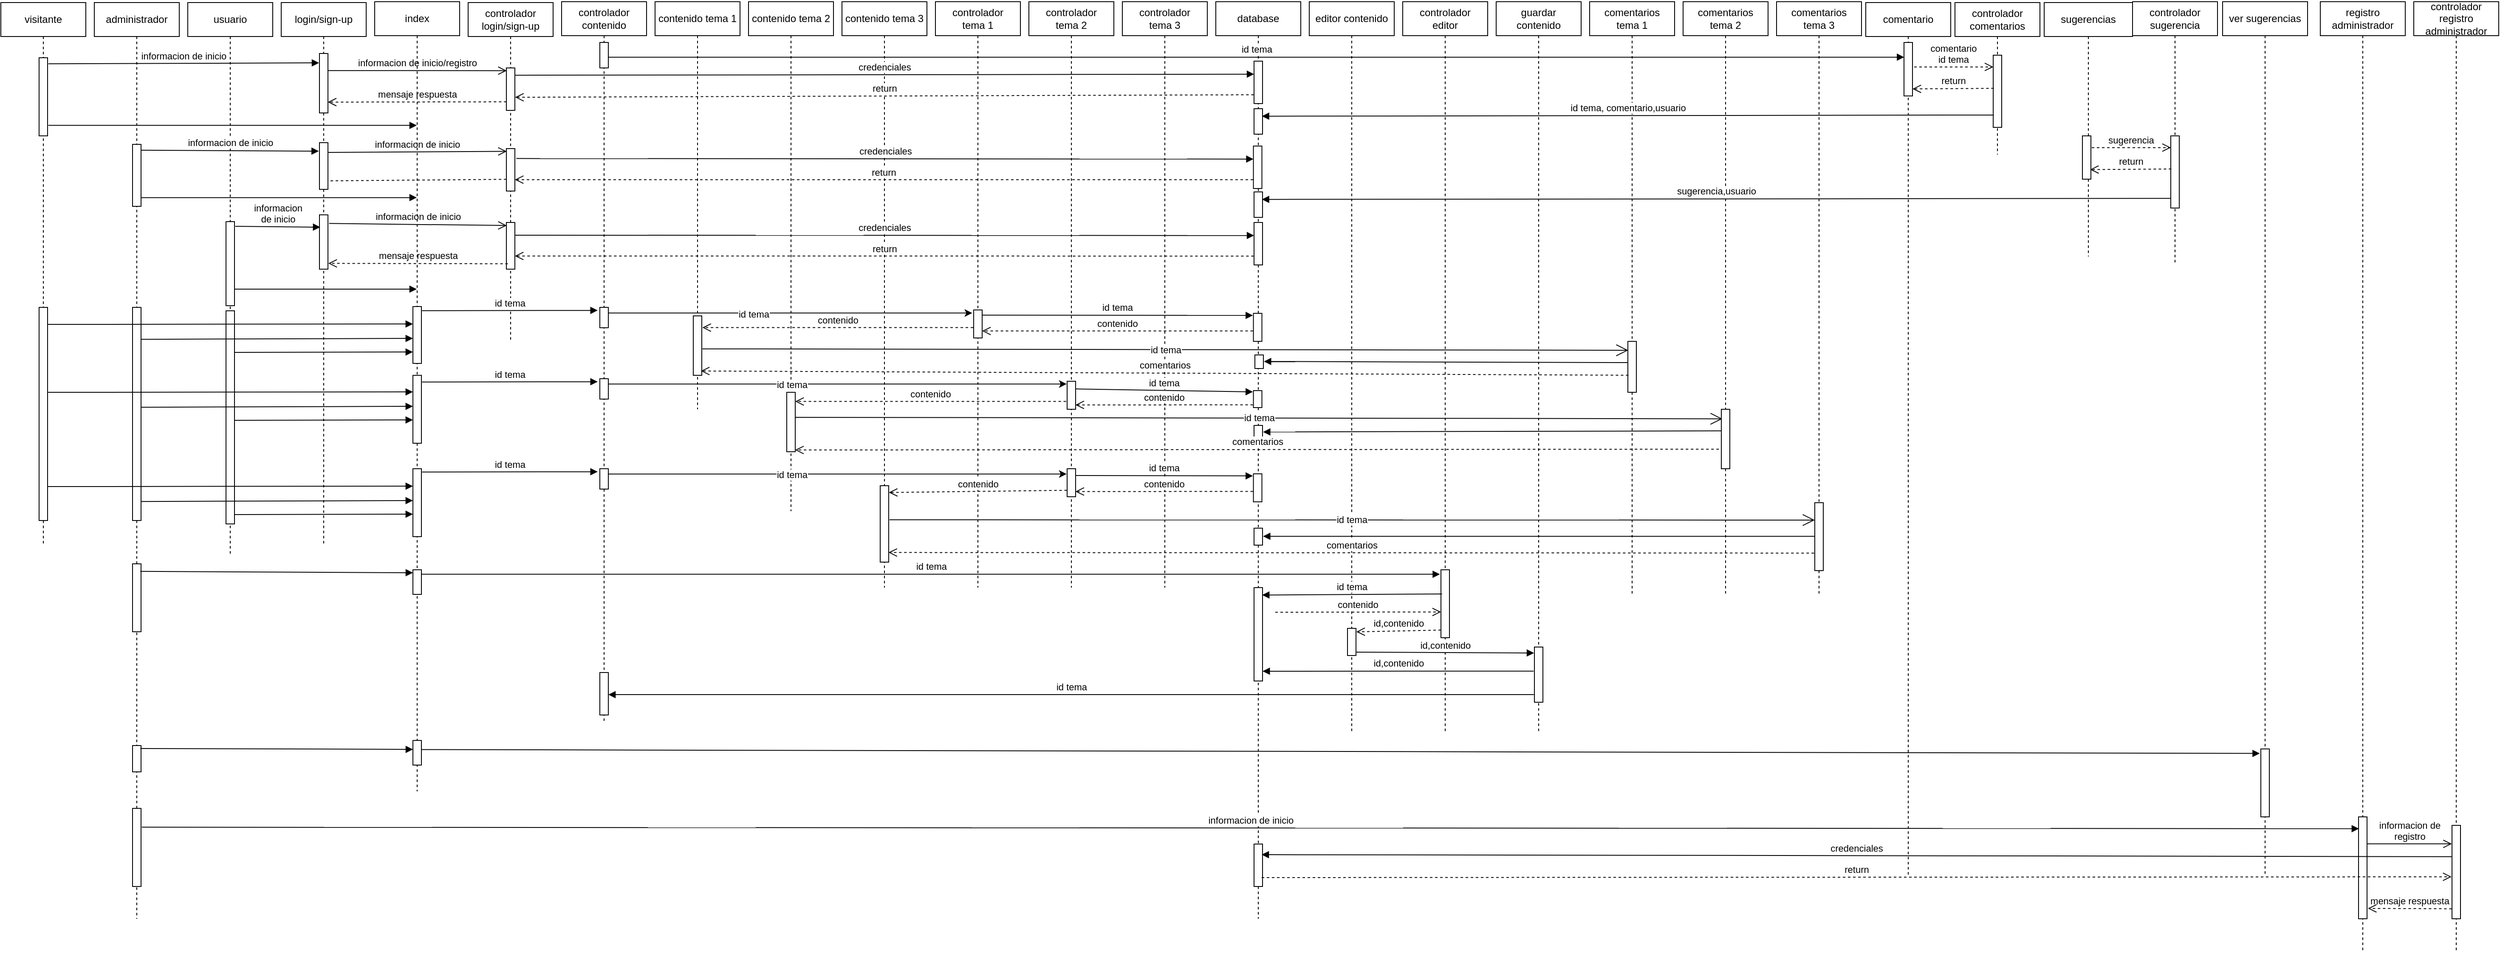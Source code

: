 <mxfile>
    <diagram id="zaxVU3B9ecHdDaQLDhVM" name="Page-1">
        <mxGraphModel dx="1261" dy="483" grid="1" gridSize="10" guides="1" tooltips="1" connect="1" arrows="1" fold="1" page="1" pageScale="1" pageWidth="850" pageHeight="1100" math="0" shadow="0">
            <root>
                <mxCell id="0"/>
                <mxCell id="1" parent="0"/>
                <mxCell id="2" value="visitante" style="shape=umlLifeline;perimeter=lifelinePerimeter;whiteSpace=wrap;html=1;container=1;collapsible=0;recursiveResize=0;outlineConnect=0;" parent="1" vertex="1">
                    <mxGeometry x="-170" y="241" width="100" height="640" as="geometry"/>
                </mxCell>
                <mxCell id="29" value="" style="html=1;points=[];perimeter=orthogonalPerimeter;" parent="2" vertex="1">
                    <mxGeometry x="45" y="65" width="10" height="92" as="geometry"/>
                </mxCell>
                <mxCell id="133" value="" style="html=1;points=[];perimeter=orthogonalPerimeter;" parent="2" vertex="1">
                    <mxGeometry x="45" y="358.98" width="10" height="251.02" as="geometry"/>
                </mxCell>
                <mxCell id="7" value="comentario&lt;br&gt;id tema" style="endArrow=open;startArrow=none;endFill=0;startFill=0;endSize=8;html=1;verticalAlign=bottom;dashed=1;labelBackgroundColor=none;exitX=1.2;exitY=0.458;exitDx=0;exitDy=0;exitPerimeter=0;entryX=0.014;entryY=0.163;entryDx=0;entryDy=0;entryPerimeter=0;" parent="1" source="202" target="206" edge="1">
                    <mxGeometry width="160" relative="1" as="geometry">
                        <mxPoint x="2090" y="120" as="sourcePoint"/>
                        <mxPoint x="2250" y="120" as="targetPoint"/>
                    </mxGeometry>
                </mxCell>
                <mxCell id="8" value="administrador" style="shape=umlLifeline;perimeter=lifelinePerimeter;whiteSpace=wrap;html=1;container=1;collapsible=0;recursiveResize=0;outlineConnect=0;" parent="1" vertex="1">
                    <mxGeometry x="-60" y="241" width="100" height="1079" as="geometry"/>
                </mxCell>
                <mxCell id="45" value="" style="html=1;points=[];perimeter=orthogonalPerimeter;" parent="8" vertex="1">
                    <mxGeometry x="45" y="167" width="10" height="73.02" as="geometry"/>
                </mxCell>
                <mxCell id="134" value="" style="html=1;points=[];perimeter=orthogonalPerimeter;" parent="8" vertex="1">
                    <mxGeometry x="45" y="358.98" width="10" height="251.02" as="geometry"/>
                </mxCell>
                <mxCell id="153" value="" style="html=1;points=[];perimeter=orthogonalPerimeter;" parent="8" vertex="1">
                    <mxGeometry x="45" y="661" width="10" height="80" as="geometry"/>
                </mxCell>
                <mxCell id="219" value="" style="html=1;points=[];perimeter=orthogonalPerimeter;" parent="8" vertex="1">
                    <mxGeometry x="45" y="875" width="10" height="31" as="geometry"/>
                </mxCell>
                <mxCell id="220" value="" style="html=1;verticalAlign=bottom;endArrow=block;exitX=0.916;exitY=0.111;exitDx=0;exitDy=0;exitPerimeter=0;entryX=0;entryY=0.122;entryDx=0;entryDy=0;entryPerimeter=0;" parent="8" source="219" edge="1">
                    <mxGeometry width="80" relative="1" as="geometry">
                        <mxPoint x="120" y="918" as="sourcePoint"/>
                        <mxPoint x="375" y="879.538" as="targetPoint"/>
                    </mxGeometry>
                </mxCell>
                <mxCell id="225" value="" style="html=1;points=[];perimeter=orthogonalPerimeter;" parent="8" vertex="1">
                    <mxGeometry x="45" y="949" width="10" height="92" as="geometry"/>
                </mxCell>
                <mxCell id="9" value="usuario" style="shape=umlLifeline;perimeter=lifelinePerimeter;whiteSpace=wrap;html=1;container=1;collapsible=0;recursiveResize=0;outlineConnect=0;" parent="1" vertex="1">
                    <mxGeometry x="50" y="241" width="100" height="649" as="geometry"/>
                </mxCell>
                <mxCell id="46" value="" style="html=1;points=[];perimeter=orthogonalPerimeter;" parent="9" vertex="1">
                    <mxGeometry x="45" y="258" width="10" height="99" as="geometry"/>
                </mxCell>
                <mxCell id="135" value="" style="html=1;points=[];perimeter=orthogonalPerimeter;" parent="9" vertex="1">
                    <mxGeometry x="45" y="363" width="10" height="251.02" as="geometry"/>
                </mxCell>
                <mxCell id="15" value="login/sign-up" style="shape=umlLifeline;perimeter=lifelinePerimeter;whiteSpace=wrap;html=1;container=1;collapsible=0;recursiveResize=0;outlineConnect=0;" parent="1" vertex="1">
                    <mxGeometry x="160" y="241" width="100" height="640" as="geometry"/>
                </mxCell>
                <mxCell id="31" value="" style="html=1;points=[];perimeter=orthogonalPerimeter;" parent="15" vertex="1">
                    <mxGeometry x="45" y="60" width="10" height="70" as="geometry"/>
                </mxCell>
                <mxCell id="55" value="" style="html=1;points=[];perimeter=orthogonalPerimeter;" parent="15" vertex="1">
                    <mxGeometry x="45" y="250" width="10" height="63.99" as="geometry"/>
                </mxCell>
                <mxCell id="44" value="" style="html=1;points=[];perimeter=orthogonalPerimeter;" parent="15" vertex="1">
                    <mxGeometry x="45" y="164.99" width="10" height="55.01" as="geometry"/>
                </mxCell>
                <mxCell id="137" value="" style="html=1;verticalAlign=bottom;endArrow=block;entryX=-0.008;entryY=0.306;entryDx=0;entryDy=0;entryPerimeter=0;exitX=1.021;exitY=0.122;exitDx=0;exitDy=0;exitPerimeter=0;" parent="15" edge="1">
                    <mxGeometry width="80" relative="1" as="geometry">
                        <mxPoint x="-164.79" y="396.604" as="sourcePoint"/>
                        <mxPoint x="154.92" y="395.502" as="targetPoint"/>
                    </mxGeometry>
                </mxCell>
                <mxCell id="16" value="controlador login/sign-up" style="shape=umlLifeline;perimeter=lifelinePerimeter;whiteSpace=wrap;html=1;container=1;collapsible=0;recursiveResize=0;outlineConnect=0;" parent="1" vertex="1">
                    <mxGeometry x="380" y="241" width="100" height="399" as="geometry"/>
                </mxCell>
                <mxCell id="35" value="" style="html=1;points=[];perimeter=orthogonalPerimeter;" parent="16" vertex="1">
                    <mxGeometry x="45" y="77" width="10" height="50" as="geometry"/>
                </mxCell>
                <mxCell id="40" value="" style="html=1;points=[];perimeter=orthogonalPerimeter;" parent="16" vertex="1">
                    <mxGeometry x="45" y="171.98" width="10" height="50" as="geometry"/>
                </mxCell>
                <mxCell id="51" value="" style="html=1;points=[];perimeter=orthogonalPerimeter;" parent="16" vertex="1">
                    <mxGeometry x="45" y="258.99" width="10" height="55" as="geometry"/>
                </mxCell>
                <mxCell id="17" value="contenido tema 1" style="shape=umlLifeline;perimeter=lifelinePerimeter;whiteSpace=wrap;html=1;container=1;collapsible=0;recursiveResize=0;outlineConnect=0;" parent="1" vertex="1">
                    <mxGeometry x="600" y="240" width="100" height="480" as="geometry"/>
                </mxCell>
                <mxCell id="62" value="" style="html=1;points=[];perimeter=orthogonalPerimeter;" parent="17" vertex="1">
                    <mxGeometry x="45" y="370" width="10" height="70" as="geometry"/>
                </mxCell>
                <mxCell id="18" value="contenido tema 2" style="shape=umlLifeline;perimeter=lifelinePerimeter;whiteSpace=wrap;html=1;container=1;collapsible=0;recursiveResize=0;outlineConnect=0;" parent="1" vertex="1">
                    <mxGeometry x="710" y="240" width="100" height="600" as="geometry"/>
                </mxCell>
                <mxCell id="75" value="" style="html=1;points=[];perimeter=orthogonalPerimeter;" parent="18" vertex="1">
                    <mxGeometry x="45" y="460" width="10" height="70" as="geometry"/>
                </mxCell>
                <mxCell id="19" value="contenido tema 3" style="shape=umlLifeline;perimeter=lifelinePerimeter;whiteSpace=wrap;html=1;container=1;collapsible=0;recursiveResize=0;outlineConnect=0;" parent="1" vertex="1">
                    <mxGeometry x="820" y="240" width="100" height="690" as="geometry"/>
                </mxCell>
                <mxCell id="108" value="" style="html=1;points=[];perimeter=orthogonalPerimeter;" parent="19" vertex="1">
                    <mxGeometry x="45" y="570" width="10" height="90" as="geometry"/>
                </mxCell>
                <mxCell id="20" value="controlador&lt;br&gt;tema 1" style="shape=umlLifeline;perimeter=lifelinePerimeter;whiteSpace=wrap;html=1;container=1;collapsible=0;recursiveResize=0;outlineConnect=0;" parent="1" vertex="1">
                    <mxGeometry x="930" y="240" width="100" height="690" as="geometry"/>
                </mxCell>
                <mxCell id="63" value="" style="html=1;points=[];perimeter=orthogonalPerimeter;" parent="20" vertex="1">
                    <mxGeometry x="45" y="363" width="10" height="33" as="geometry"/>
                </mxCell>
                <mxCell id="74" value="contenido" style="html=1;verticalAlign=bottom;endArrow=open;dashed=1;endSize=8;exitX=-0.048;exitY=0.22;exitDx=0;exitDy=0;exitPerimeter=0;entryX=1.073;entryY=0.204;entryDx=0;entryDy=0;entryPerimeter=0;" parent="20" edge="1">
                    <mxGeometry relative="1" as="geometry">
                        <mxPoint x="153.79" y="470.78" as="sourcePoint"/>
                        <mxPoint x="-165" y="470.772" as="targetPoint"/>
                    </mxGeometry>
                </mxCell>
                <mxCell id="21" value="controlador&lt;br style=&quot;border-color: var(--border-color);&quot;&gt;tema 2" style="shape=umlLifeline;perimeter=lifelinePerimeter;whiteSpace=wrap;html=1;container=1;collapsible=0;recursiveResize=0;outlineConnect=0;" parent="1" vertex="1">
                    <mxGeometry x="1040" y="240" width="100" height="690" as="geometry"/>
                </mxCell>
                <mxCell id="72" value="" style="html=1;points=[];perimeter=orthogonalPerimeter;" parent="21" vertex="1">
                    <mxGeometry x="45.0" y="447" width="10" height="33" as="geometry"/>
                </mxCell>
                <mxCell id="107" value="" style="html=1;points=[];perimeter=orthogonalPerimeter;" parent="21" vertex="1">
                    <mxGeometry x="45" y="550" width="10" height="33" as="geometry"/>
                </mxCell>
                <mxCell id="22" value="controlador&lt;br style=&quot;border-color: var(--border-color);&quot;&gt;tema 3" style="shape=umlLifeline;perimeter=lifelinePerimeter;whiteSpace=wrap;html=1;container=1;collapsible=0;recursiveResize=0;outlineConnect=0;" parent="1" vertex="1">
                    <mxGeometry x="1150" y="240" width="100" height="690" as="geometry"/>
                </mxCell>
                <mxCell id="23" value="database" style="shape=umlLifeline;perimeter=lifelinePerimeter;whiteSpace=wrap;html=1;container=1;collapsible=0;recursiveResize=0;outlineConnect=0;" parent="1" vertex="1">
                    <mxGeometry x="1260" y="240" width="100" height="1080" as="geometry"/>
                </mxCell>
                <mxCell id="84" value="" style="html=1;points=[];perimeter=orthogonalPerimeter;" parent="23" vertex="1">
                    <mxGeometry x="44.27" y="367" width="10" height="33" as="geometry"/>
                </mxCell>
                <mxCell id="86" value="contenido" style="html=1;verticalAlign=bottom;endArrow=open;dashed=1;endSize=8;exitX=-0.048;exitY=0.22;exitDx=0;exitDy=0;exitPerimeter=0;entryX=1.073;entryY=0.204;entryDx=0;entryDy=0;entryPerimeter=0;" parent="23" edge="1">
                    <mxGeometry relative="1" as="geometry">
                        <mxPoint x="43.79" y="387.78" as="sourcePoint"/>
                        <mxPoint x="-275" y="387.772" as="targetPoint"/>
                    </mxGeometry>
                </mxCell>
                <mxCell id="87" value="" style="html=1;points=[];perimeter=orthogonalPerimeter;" parent="23" vertex="1">
                    <mxGeometry x="44.27" y="458" width="10" height="20" as="geometry"/>
                </mxCell>
                <mxCell id="89" value="contenido" style="html=1;verticalAlign=bottom;endArrow=open;dashed=1;endSize=8;exitX=-0.048;exitY=0.22;exitDx=0;exitDy=0;exitPerimeter=0;entryX=0.98;entryY=0.844;entryDx=0;entryDy=0;entryPerimeter=0;" parent="23" target="72" edge="1">
                    <mxGeometry relative="1" as="geometry">
                        <mxPoint x="43.79" y="474.78" as="sourcePoint"/>
                        <mxPoint x="-160" y="475" as="targetPoint"/>
                    </mxGeometry>
                </mxCell>
                <mxCell id="93" value="" style="html=1;points=[];perimeter=orthogonalPerimeter;" parent="23" vertex="1">
                    <mxGeometry x="45" y="70" width="10" height="50" as="geometry"/>
                </mxCell>
                <mxCell id="97" value="" style="html=1;points=[];perimeter=orthogonalPerimeter;" parent="23" vertex="1">
                    <mxGeometry x="44.27" y="170" width="10" height="50" as="geometry"/>
                </mxCell>
                <mxCell id="100" value="" style="html=1;points=[];perimeter=orthogonalPerimeter;" parent="23" vertex="1">
                    <mxGeometry x="45" y="260" width="10" height="50" as="geometry"/>
                </mxCell>
                <mxCell id="113" value="" style="html=1;points=[];perimeter=orthogonalPerimeter;" parent="23" vertex="1">
                    <mxGeometry x="44.27" y="556" width="10" height="33" as="geometry"/>
                </mxCell>
                <mxCell id="114" value="contenido" style="html=1;verticalAlign=bottom;endArrow=open;dashed=1;endSize=8;exitX=-0.048;exitY=0.22;exitDx=0;exitDy=0;exitPerimeter=0;entryX=0.98;entryY=0.844;entryDx=0;entryDy=0;entryPerimeter=0;" parent="23" edge="1">
                    <mxGeometry relative="1" as="geometry">
                        <mxPoint x="43.79" y="576.78" as="sourcePoint"/>
                        <mxPoint x="-165.2" y="576.852" as="targetPoint"/>
                    </mxGeometry>
                </mxCell>
                <mxCell id="115" value="id tema" style="html=1;verticalAlign=bottom;endArrow=block;entryX=-0.061;entryY=0.074;entryDx=0;entryDy=0;entryPerimeter=0;exitX=1;exitY=0.274;exitDx=0;exitDy=0;exitPerimeter=0;" parent="23" target="113" edge="1">
                    <mxGeometry width="80" relative="1" as="geometry">
                        <mxPoint x="-165" y="558.042" as="sourcePoint"/>
                        <mxPoint x="-190.73" y="513" as="targetPoint"/>
                    </mxGeometry>
                </mxCell>
                <mxCell id="116" value="" style="html=1;points=[];perimeter=orthogonalPerimeter;" parent="23" vertex="1">
                    <mxGeometry x="45" y="620" width="10" height="20" as="geometry"/>
                </mxCell>
                <mxCell id="128" value="" style="html=1;points=[];perimeter=orthogonalPerimeter;" parent="23" vertex="1">
                    <mxGeometry x="45" y="499" width="10" height="16" as="geometry"/>
                </mxCell>
                <mxCell id="158" value="" style="html=1;points=[];perimeter=orthogonalPerimeter;" parent="23" vertex="1">
                    <mxGeometry x="45" y="690" width="10" height="110" as="geometry"/>
                </mxCell>
                <mxCell id="203" value="" style="html=1;points=[];perimeter=orthogonalPerimeter;" parent="23" vertex="1">
                    <mxGeometry x="45" y="126" width="10" height="30" as="geometry"/>
                </mxCell>
                <mxCell id="217" value="" style="html=1;points=[];perimeter=orthogonalPerimeter;" parent="23" vertex="1">
                    <mxGeometry x="45" y="224" width="10" height="30" as="geometry"/>
                </mxCell>
                <mxCell id="232" value="" style="html=1;points=[];perimeter=orthogonalPerimeter;" parent="23" vertex="1">
                    <mxGeometry x="45" y="992" width="10" height="50" as="geometry"/>
                </mxCell>
                <mxCell id="24" value="editor contenido" style="shape=umlLifeline;perimeter=lifelinePerimeter;whiteSpace=wrap;html=1;container=1;collapsible=0;recursiveResize=0;outlineConnect=0;" parent="1" vertex="1">
                    <mxGeometry x="1370" y="240" width="100" height="860" as="geometry"/>
                </mxCell>
                <mxCell id="151" value="" style="html=1;points=[];perimeter=orthogonalPerimeter;" parent="24" vertex="1">
                    <mxGeometry x="45" y="738" width="10" height="32" as="geometry"/>
                </mxCell>
                <mxCell id="25" value="controlador&lt;br&gt;editor" style="shape=umlLifeline;perimeter=lifelinePerimeter;whiteSpace=wrap;html=1;container=1;collapsible=0;recursiveResize=0;outlineConnect=0;" parent="1" vertex="1">
                    <mxGeometry x="1480" y="240" width="100" height="860" as="geometry"/>
                </mxCell>
                <mxCell id="152" value="" style="html=1;points=[];perimeter=orthogonalPerimeter;" parent="25" vertex="1">
                    <mxGeometry x="45" y="669" width="10" height="80" as="geometry"/>
                </mxCell>
                <mxCell id="161" value="id,contenido" style="html=1;verticalAlign=bottom;endArrow=open;dashed=1;endSize=8;entryX=1.042;entryY=0.129;entryDx=0;entryDy=0;entryPerimeter=0;" parent="25" target="151" edge="1">
                    <mxGeometry relative="1" as="geometry">
                        <mxPoint x="45" y="740" as="sourcePoint"/>
                        <mxPoint x="-35" y="740" as="targetPoint"/>
                    </mxGeometry>
                </mxCell>
                <mxCell id="163" value="id,contenido" style="html=1;verticalAlign=bottom;endArrow=block;entryX=-0.048;entryY=0.701;entryDx=0;entryDy=0;entryPerimeter=0;" parent="25" edge="1">
                    <mxGeometry width="80" relative="1" as="geometry">
                        <mxPoint x="-55" y="766" as="sourcePoint"/>
                        <mxPoint x="154.52" y="767.03" as="targetPoint"/>
                    </mxGeometry>
                </mxCell>
                <mxCell id="26" value="comentarios&lt;br&gt;tema 1" style="shape=umlLifeline;perimeter=lifelinePerimeter;whiteSpace=wrap;html=1;container=1;collapsible=0;recursiveResize=0;outlineConnect=0;" parent="1" vertex="1">
                    <mxGeometry x="1700" y="240" width="100" height="700" as="geometry"/>
                </mxCell>
                <mxCell id="67" value="" style="html=1;points=[];perimeter=orthogonalPerimeter;" parent="26" vertex="1">
                    <mxGeometry x="45" y="400" width="10" height="60" as="geometry"/>
                </mxCell>
                <mxCell id="81" value="id tema" style="endArrow=open;endFill=1;endSize=12;html=1;entryX=0.133;entryY=0.16;entryDx=0;entryDy=0;entryPerimeter=0;exitX=1.006;exitY=0.435;exitDx=0;exitDy=0;exitPerimeter=0;" parent="26" target="80" edge="1">
                    <mxGeometry width="160" relative="1" as="geometry">
                        <mxPoint x="-934.94" y="489.45" as="sourcePoint"/>
                        <mxPoint x="45.42" y="489.52" as="targetPoint"/>
                    </mxGeometry>
                </mxCell>
                <mxCell id="28" value="guardar&lt;br&gt;contenido" style="shape=umlLifeline;perimeter=lifelinePerimeter;whiteSpace=wrap;html=1;container=1;collapsible=0;recursiveResize=0;outlineConnect=0;" parent="1" vertex="1">
                    <mxGeometry x="1590" y="240" width="100" height="860" as="geometry"/>
                </mxCell>
                <mxCell id="162" value="" style="html=1;points=[];perimeter=orthogonalPerimeter;" parent="28" vertex="1">
                    <mxGeometry x="45" y="760" width="10" height="65" as="geometry"/>
                </mxCell>
                <mxCell id="30" value="index" style="shape=umlLifeline;perimeter=lifelinePerimeter;whiteSpace=wrap;html=1;container=1;collapsible=0;recursiveResize=0;outlineConnect=0;" parent="1" vertex="1">
                    <mxGeometry x="270" y="240" width="100" height="930" as="geometry"/>
                </mxCell>
                <mxCell id="61" value="" style="html=1;points=[];perimeter=orthogonalPerimeter;" parent="30" vertex="1">
                    <mxGeometry x="45" y="359" width="10" height="67" as="geometry"/>
                </mxCell>
                <mxCell id="76" value="" style="html=1;points=[];perimeter=orthogonalPerimeter;" parent="30" vertex="1">
                    <mxGeometry x="45" y="440" width="10" height="80" as="geometry"/>
                </mxCell>
                <mxCell id="105" value="" style="html=1;points=[];perimeter=orthogonalPerimeter;" parent="30" vertex="1">
                    <mxGeometry x="45" y="550" width="10" height="80" as="geometry"/>
                </mxCell>
                <mxCell id="155" value="" style="html=1;points=[];perimeter=orthogonalPerimeter;" parent="30" vertex="1">
                    <mxGeometry x="45" y="669" width="10" height="29" as="geometry"/>
                </mxCell>
                <mxCell id="221" value="" style="html=1;points=[];perimeter=orthogonalPerimeter;" parent="30" vertex="1">
                    <mxGeometry x="45" y="870" width="10" height="29" as="geometry"/>
                </mxCell>
                <mxCell id="227" value="informacion de inicio" style="html=1;verticalAlign=bottom;endArrow=block;exitX=1.091;exitY=0.078;exitDx=0;exitDy=0;exitPerimeter=0;entryX=0.043;entryY=0.116;entryDx=0;entryDy=0;entryPerimeter=0;" parent="30" target="226" edge="1">
                    <mxGeometry width="80" relative="1" as="geometry">
                        <mxPoint x="-274.09" y="972.176" as="sourcePoint"/>
                        <mxPoint x="-10" y="1027" as="targetPoint"/>
                    </mxGeometry>
                </mxCell>
                <mxCell id="34" value="informacion de inicio/registro" style="endArrow=open;startArrow=none;endFill=0;startFill=0;endSize=8;html=1;verticalAlign=bottom;labelBackgroundColor=none;strokeWidth=1;exitX=1.005;exitY=0.287;exitDx=0;exitDy=0;exitPerimeter=0;entryX=0.041;entryY=0.065;entryDx=0;entryDy=0;entryPerimeter=0;" parent="1" source="31" target="35" edge="1">
                    <mxGeometry width="160" relative="1" as="geometry">
                        <mxPoint x="490" y="191" as="sourcePoint"/>
                        <mxPoint x="420" y="325" as="targetPoint"/>
                    </mxGeometry>
                </mxCell>
                <mxCell id="36" value="mensaje respuesta" style="endArrow=open;startArrow=none;endFill=0;startFill=0;endSize=8;html=1;verticalAlign=bottom;dashed=1;labelBackgroundColor=none;entryX=0.981;entryY=0.818;entryDx=0;entryDy=0;entryPerimeter=0;exitX=0.017;exitY=0.798;exitDx=0;exitDy=0;exitPerimeter=0;" parent="1" source="35" target="31" edge="1">
                    <mxGeometry width="160" relative="1" as="geometry">
                        <mxPoint x="420" y="341" as="sourcePoint"/>
                        <mxPoint x="340" y="211" as="targetPoint"/>
                    </mxGeometry>
                </mxCell>
                <mxCell id="38" value="informacion de inicio" style="html=1;verticalAlign=bottom;endArrow=block;exitX=1.091;exitY=0.078;exitDx=0;exitDy=0;exitPerimeter=0;entryX=-0.05;entryY=0.157;entryDx=0;entryDy=0;entryPerimeter=0;" parent="1" source="29" target="31" edge="1">
                    <mxGeometry width="80" relative="1" as="geometry">
                        <mxPoint x="70" y="368" as="sourcePoint"/>
                        <mxPoint x="150" y="368" as="targetPoint"/>
                    </mxGeometry>
                </mxCell>
                <mxCell id="54" value="informacion &lt;br&gt;de inicio" style="html=1;verticalAlign=bottom;endArrow=block;entryX=0.091;entryY=0.227;entryDx=0;entryDy=0;entryPerimeter=0;exitX=1.091;exitY=0.055;exitDx=0;exitDy=0;exitPerimeter=0;" parent="1" source="46" target="55" edge="1">
                    <mxGeometry width="80" relative="1" as="geometry">
                        <mxPoint x="110" y="471" as="sourcePoint"/>
                        <mxPoint x="204.5" y="471" as="targetPoint"/>
                    </mxGeometry>
                </mxCell>
                <mxCell id="53" value="mensaje respuesta" style="endArrow=open;startArrow=none;endFill=0;startFill=0;endSize=8;html=1;verticalAlign=bottom;dashed=1;labelBackgroundColor=none;entryX=1.048;entryY=0.893;entryDx=0;entryDy=0;entryPerimeter=0;exitX=0.178;exitY=0.885;exitDx=0;exitDy=0;exitPerimeter=0;" parent="1" source="51" target="55" edge="1">
                    <mxGeometry width="160" relative="1" as="geometry">
                        <mxPoint x="-70" y="250.01" as="sourcePoint"/>
                        <mxPoint x="214.81" y="507.27" as="targetPoint"/>
                    </mxGeometry>
                </mxCell>
                <mxCell id="52" value="informacion de inicio" style="endArrow=open;startArrow=none;endFill=0;startFill=0;endSize=8;html=1;verticalAlign=bottom;labelBackgroundColor=none;strokeWidth=1;exitX=1.135;exitY=0.159;exitDx=0;exitDy=0;exitPerimeter=0;entryX=0.041;entryY=0.065;entryDx=0;entryDy=0;entryPerimeter=0;" parent="1" source="55" target="51" edge="1">
                    <mxGeometry width="160" relative="1" as="geometry">
                        <mxPoint x="215.05" y="470.1" as="sourcePoint"/>
                        <mxPoint x="-70" y="234.01" as="targetPoint"/>
                    </mxGeometry>
                </mxCell>
                <mxCell id="43" value="informacion de inicio" style="html=1;verticalAlign=bottom;endArrow=block;entryX=-0.083;entryY=0.182;entryDx=0;entryDy=0;entryPerimeter=0;exitX=0.961;exitY=0.095;exitDx=0;exitDy=0;exitPerimeter=0;" parent="1" source="45" target="44" edge="1">
                    <mxGeometry width="80" relative="1" as="geometry">
                        <mxPoint x="40" y="391" as="sourcePoint"/>
                        <mxPoint x="204.5" y="391" as="targetPoint"/>
                    </mxGeometry>
                </mxCell>
                <mxCell id="57" value="" style="html=1;verticalAlign=bottom;endArrow=block;exitX=1.091;exitY=0.866;exitDx=0;exitDy=0;exitPerimeter=0;" parent="1" source="29" target="30" edge="1">
                    <mxGeometry width="80" relative="1" as="geometry">
                        <mxPoint x="180" y="341" as="sourcePoint"/>
                        <mxPoint x="260" y="341" as="targetPoint"/>
                    </mxGeometry>
                </mxCell>
                <mxCell id="56" value="" style="endArrow=none;startArrow=none;endFill=0;startFill=0;endSize=8;html=1;verticalAlign=bottom;dashed=1;labelBackgroundColor=none;entryX=0.981;entryY=0.818;entryDx=0;entryDy=0;entryPerimeter=0;exitX=0.004;exitY=0.724;exitDx=0;exitDy=0;exitPerimeter=0;" parent="1" source="40" target="44" edge="1">
                    <mxGeometry width="160" relative="1" as="geometry">
                        <mxPoint x="915.17" y="676.91" as="sourcePoint"/>
                        <mxPoint x="704.81" y="677.27" as="targetPoint"/>
                    </mxGeometry>
                </mxCell>
                <mxCell id="41" value="informacion de inicio" style="endArrow=open;startArrow=none;endFill=0;startFill=0;endSize=8;html=1;verticalAlign=bottom;labelBackgroundColor=none;strokeWidth=1;exitX=1.048;exitY=0.209;exitDx=0;exitDy=0;exitPerimeter=0;entryX=0.041;entryY=0.065;entryDx=0;entryDy=0;entryPerimeter=0;" parent="1" source="44" target="40" edge="1">
                    <mxGeometry width="160" relative="1" as="geometry">
                        <mxPoint x="215.05" y="400.1" as="sourcePoint"/>
                        <mxPoint x="420" y="404.01" as="targetPoint"/>
                    </mxGeometry>
                </mxCell>
                <mxCell id="59" value="" style="html=1;verticalAlign=bottom;endArrow=block;exitX=1.048;exitY=0.883;exitDx=0;exitDy=0;exitPerimeter=0;" parent="1" edge="1">
                    <mxGeometry width="80" relative="1" as="geometry">
                        <mxPoint x="-4.52" y="470.702" as="sourcePoint"/>
                        <mxPoint x="319.5" y="470.702" as="targetPoint"/>
                    </mxGeometry>
                </mxCell>
                <mxCell id="60" value="" style="html=1;verticalAlign=bottom;endArrow=block;" parent="1" edge="1">
                    <mxGeometry width="80" relative="1" as="geometry">
                        <mxPoint x="105" y="578.5" as="sourcePoint"/>
                        <mxPoint x="319.5" y="578.5" as="targetPoint"/>
                    </mxGeometry>
                </mxCell>
                <mxCell id="64" value="id tema" style="html=1;verticalAlign=bottom;endArrow=block;exitX=1.073;exitY=0.073;exitDx=0;exitDy=0;exitPerimeter=0;entryX=-0.259;entryY=0.149;entryDx=0;entryDy=0;entryPerimeter=0;" parent="1" source="61" target="167" edge="1">
                    <mxGeometry width="80" relative="1" as="geometry">
                        <mxPoint x="660" y="560" as="sourcePoint"/>
                        <mxPoint x="740" y="560" as="targetPoint"/>
                    </mxGeometry>
                </mxCell>
                <mxCell id="66" value="contenido" style="html=1;verticalAlign=bottom;endArrow=open;dashed=1;endSize=8;exitX=-0.048;exitY=0.22;exitDx=0;exitDy=0;exitPerimeter=0;entryX=1.073;entryY=0.204;entryDx=0;entryDy=0;entryPerimeter=0;" parent="1" edge="1">
                    <mxGeometry relative="1" as="geometry">
                        <mxPoint x="974.52" y="623.78" as="sourcePoint"/>
                        <mxPoint x="655.73" y="623.772" as="targetPoint"/>
                    </mxGeometry>
                </mxCell>
                <mxCell id="68" value="id tema" style="endArrow=open;endFill=1;endSize=12;html=1;exitX=1.071;exitY=0.612;exitDx=0;exitDy=0;exitPerimeter=0;entryX=0.042;entryY=0.242;entryDx=0;entryDy=0;entryPerimeter=0;" parent="1" edge="1">
                    <mxGeometry width="160" relative="1" as="geometry">
                        <mxPoint x="655.71" y="648.84" as="sourcePoint"/>
                        <mxPoint x="1745.42" y="650.52" as="targetPoint"/>
                    </mxGeometry>
                </mxCell>
                <mxCell id="69" value="comentarios" style="html=1;verticalAlign=bottom;endArrow=open;dashed=1;endSize=8;entryX=0.894;entryY=0.927;entryDx=0;entryDy=0;entryPerimeter=0;exitX=0.072;exitY=0.665;exitDx=0;exitDy=0;exitPerimeter=0;" parent="1" source="67" target="62" edge="1">
                    <mxGeometry relative="1" as="geometry">
                        <mxPoint x="1740" y="680" as="sourcePoint"/>
                        <mxPoint x="710" y="940" as="targetPoint"/>
                    </mxGeometry>
                </mxCell>
                <mxCell id="70" value="sugerencias" style="shape=umlLifeline;perimeter=lifelinePerimeter;whiteSpace=wrap;html=1;container=1;collapsible=0;recursiveResize=0;outlineConnect=0;" parent="1" vertex="1">
                    <mxGeometry x="2235" y="241" width="104" height="299" as="geometry"/>
                </mxCell>
                <mxCell id="216" value="" style="html=1;points=[];perimeter=orthogonalPerimeter;" parent="70" vertex="1">
                    <mxGeometry x="45" y="157" width="10" height="51" as="geometry"/>
                </mxCell>
                <mxCell id="82" value="comentarios" style="html=1;verticalAlign=bottom;endArrow=open;dashed=1;endSize=8;entryX=0.989;entryY=0.756;entryDx=0;entryDy=0;entryPerimeter=0;exitX=-0.288;exitY=0.671;exitDx=0;exitDy=0;exitPerimeter=0;" parent="1" source="80" edge="1">
                    <mxGeometry relative="1" as="geometry">
                        <mxPoint x="1745" y="768.56" as="sourcePoint"/>
                        <mxPoint x="764.89" y="767.92" as="targetPoint"/>
                    </mxGeometry>
                </mxCell>
                <mxCell id="85" value="id tema" style="html=1;verticalAlign=bottom;endArrow=block;entryX=-0.061;entryY=0.074;entryDx=0;entryDy=0;entryPerimeter=0;exitX=1.035;exitY=0.185;exitDx=0;exitDy=0;exitPerimeter=0;" parent="1" source="63" target="84" edge="1">
                    <mxGeometry width="80" relative="1" as="geometry">
                        <mxPoint x="1000" y="609" as="sourcePoint"/>
                        <mxPoint x="1069.27" y="564" as="targetPoint"/>
                    </mxGeometry>
                </mxCell>
                <mxCell id="88" value="id tema" style="html=1;verticalAlign=bottom;endArrow=block;entryX=-0.061;entryY=0.074;entryDx=0;entryDy=0;entryPerimeter=0;exitX=1;exitY=0.274;exitDx=0;exitDy=0;exitPerimeter=0;" parent="1" source="72" target="87" edge="1">
                    <mxGeometry width="80" relative="1" as="geometry">
                        <mxPoint x="1110" y="696" as="sourcePoint"/>
                        <mxPoint x="1069.27" y="651" as="targetPoint"/>
                    </mxGeometry>
                </mxCell>
                <mxCell id="94" value="credenciales" style="html=1;verticalAlign=bottom;endArrow=block;exitX=1.036;exitY=0.172;exitDx=0;exitDy=0;exitPerimeter=0;entryX=0.006;entryY=0.307;entryDx=0;entryDy=0;entryPerimeter=0;" parent="1" source="35" target="93" edge="1">
                    <mxGeometry width="80" relative="1" as="geometry">
                        <mxPoint x="920" y="560" as="sourcePoint"/>
                        <mxPoint x="1000" y="560" as="targetPoint"/>
                    </mxGeometry>
                </mxCell>
                <mxCell id="95" value="return" style="html=1;verticalAlign=bottom;endArrow=open;dashed=1;endSize=8;entryX=1.028;entryY=0.691;entryDx=0;entryDy=0;entryPerimeter=0;exitX=-0.029;exitY=0.792;exitDx=0;exitDy=0;exitPerimeter=0;" parent="1" source="93" target="35" edge="1">
                    <mxGeometry relative="1" as="geometry">
                        <mxPoint x="1020" y="400" as="sourcePoint"/>
                        <mxPoint x="940" y="400" as="targetPoint"/>
                    </mxGeometry>
                </mxCell>
                <mxCell id="109" value="contenido" style="html=1;verticalAlign=bottom;endArrow=open;dashed=1;endSize=8;entryX=1.02;entryY=0.089;entryDx=0;entryDy=0;entryPerimeter=0;exitX=-0.023;exitY=0.769;exitDx=0;exitDy=0;exitPerimeter=0;" parent="1" source="107" target="108" edge="1">
                    <mxGeometry relative="1" as="geometry">
                        <mxPoint x="1050" y="830" as="sourcePoint"/>
                        <mxPoint x="740" y="830.002" as="targetPoint"/>
                    </mxGeometry>
                </mxCell>
                <mxCell id="110" value="id tema" style="endArrow=open;endFill=1;endSize=12;html=1;entryX=-0.011;entryY=0.256;entryDx=0;entryDy=0;entryPerimeter=0;exitX=1.086;exitY=0.446;exitDx=0;exitDy=0;exitPerimeter=0;" parent="1" source="108" target="112" edge="1">
                    <mxGeometry width="160" relative="1" as="geometry">
                        <mxPoint x="880" y="850" as="sourcePoint"/>
                        <mxPoint x="1860.53" y="850.07" as="targetPoint"/>
                    </mxGeometry>
                </mxCell>
                <mxCell id="111" value="comentarios" style="html=1;verticalAlign=bottom;endArrow=open;dashed=1;endSize=8;entryX=0.976;entryY=0.874;entryDx=0;entryDy=0;entryPerimeter=0;exitX=-0.085;exitY=0.742;exitDx=0;exitDy=0;exitPerimeter=0;" parent="1" source="112" target="108" edge="1">
                    <mxGeometry relative="1" as="geometry">
                        <mxPoint x="1740" y="890" as="sourcePoint"/>
                        <mxPoint x="880.0" y="872.47" as="targetPoint"/>
                    </mxGeometry>
                </mxCell>
                <mxCell id="117" value="" style="html=1;verticalAlign=bottom;endArrow=block;entryX=1.065;entryY=0.481;entryDx=0;entryDy=0;entryPerimeter=0;exitX=0.044;exitY=0.495;exitDx=0;exitDy=0;exitPerimeter=0;" parent="1" source="112" target="116" edge="1">
                    <mxGeometry width="80" relative="1" as="geometry">
                        <mxPoint x="1310" y="730" as="sourcePoint"/>
                        <mxPoint x="1390" y="730" as="targetPoint"/>
                    </mxGeometry>
                </mxCell>
                <mxCell id="118" value="controlador comentarios" style="shape=umlLifeline;perimeter=lifelinePerimeter;whiteSpace=wrap;html=1;container=1;collapsible=0;recursiveResize=0;outlineConnect=0;" parent="1" vertex="1">
                    <mxGeometry x="2130" y="241" width="100" height="179" as="geometry"/>
                </mxCell>
                <mxCell id="206" value="" style="html=1;points=[];perimeter=orthogonalPerimeter;" parent="118" vertex="1">
                    <mxGeometry x="45" y="62" width="10" height="85" as="geometry"/>
                </mxCell>
                <mxCell id="212" value="return" style="html=1;verticalAlign=bottom;endArrow=open;dashed=1;endSize=8;exitX=0.071;exitY=0.459;exitDx=0;exitDy=0;exitPerimeter=0;" parent="118" source="206" edge="1">
                    <mxGeometry relative="1" as="geometry">
                        <mxPoint x="30" y="101.71" as="sourcePoint"/>
                        <mxPoint x="-50" y="101.71" as="targetPoint"/>
                    </mxGeometry>
                </mxCell>
                <mxCell id="130" value="" style="html=1;points=[];perimeter=orthogonalPerimeter;" parent="1" vertex="1">
                    <mxGeometry x="1306" y="656" width="10" height="16" as="geometry"/>
                </mxCell>
                <mxCell id="131" value="" style="html=1;verticalAlign=bottom;endArrow=block;entryX=1.065;entryY=0.481;entryDx=0;entryDy=0;entryPerimeter=0;exitX=-0.067;exitY=0.725;exitDx=0;exitDy=0;exitPerimeter=0;" parent="1" target="130" edge="1">
                    <mxGeometry width="80" relative="1" as="geometry">
                        <mxPoint x="1745.33" y="665" as="sourcePoint"/>
                        <mxPoint x="131" y="286" as="targetPoint"/>
                    </mxGeometry>
                </mxCell>
                <mxCell id="136" value="" style="html=1;verticalAlign=bottom;endArrow=block;exitX=1;exitY=0.08;exitDx=0;exitDy=0;exitPerimeter=0;entryX=-0.008;entryY=0.306;entryDx=0;entryDy=0;entryPerimeter=0;" parent="1" source="133" target="61" edge="1">
                    <mxGeometry width="80" relative="1" as="geometry">
                        <mxPoint x="270" y="551" as="sourcePoint"/>
                        <mxPoint x="350" y="551" as="targetPoint"/>
                    </mxGeometry>
                </mxCell>
                <mxCell id="138" value="" style="html=1;verticalAlign=bottom;endArrow=block;entryX=-0.008;entryY=0.306;entryDx=0;entryDy=0;entryPerimeter=0;exitX=0.994;exitY=0.195;exitDx=0;exitDy=0;exitPerimeter=0;" parent="1" source="135" edge="1">
                    <mxGeometry width="80" relative="1" as="geometry">
                        <mxPoint x="120" y="654" as="sourcePoint"/>
                        <mxPoint x="314.92" y="652.502" as="targetPoint"/>
                    </mxGeometry>
                </mxCell>
                <mxCell id="139" value="" style="html=1;verticalAlign=bottom;endArrow=block;entryX=-0.008;entryY=0.306;entryDx=0;entryDy=0;entryPerimeter=0;exitX=1.021;exitY=0.122;exitDx=0;exitDy=0;exitPerimeter=0;" parent="1" edge="1">
                    <mxGeometry width="80" relative="1" as="geometry">
                        <mxPoint x="-4.79" y="717.604" as="sourcePoint"/>
                        <mxPoint x="314.92" y="716.502" as="targetPoint"/>
                    </mxGeometry>
                </mxCell>
                <mxCell id="140" value="" style="html=1;verticalAlign=bottom;endArrow=block;exitX=1;exitY=0.08;exitDx=0;exitDy=0;exitPerimeter=0;entryX=-0.008;entryY=0.306;entryDx=0;entryDy=0;entryPerimeter=0;" parent="1" edge="1">
                    <mxGeometry width="80" relative="1" as="geometry">
                        <mxPoint x="-115" y="700.062" as="sourcePoint"/>
                        <mxPoint x="314.92" y="699.502" as="targetPoint"/>
                    </mxGeometry>
                </mxCell>
                <mxCell id="141" value="" style="html=1;verticalAlign=bottom;endArrow=block;entryX=-0.008;entryY=0.306;entryDx=0;entryDy=0;entryPerimeter=0;exitX=0.994;exitY=0.195;exitDx=0;exitDy=0;exitPerimeter=0;" parent="1" edge="1">
                    <mxGeometry width="80" relative="1" as="geometry">
                        <mxPoint x="104.94" y="732.949" as="sourcePoint"/>
                        <mxPoint x="314.92" y="732.502" as="targetPoint"/>
                    </mxGeometry>
                </mxCell>
                <mxCell id="142" value="" style="html=1;verticalAlign=bottom;endArrow=block;entryX=-0.008;entryY=0.306;entryDx=0;entryDy=0;entryPerimeter=0;exitX=1.021;exitY=0.122;exitDx=0;exitDy=0;exitPerimeter=0;" parent="1" edge="1">
                    <mxGeometry width="80" relative="1" as="geometry">
                        <mxPoint x="-4.79" y="828.604" as="sourcePoint"/>
                        <mxPoint x="314.92" y="827.502" as="targetPoint"/>
                    </mxGeometry>
                </mxCell>
                <mxCell id="143" value="" style="html=1;verticalAlign=bottom;endArrow=block;exitX=1;exitY=0.08;exitDx=0;exitDy=0;exitPerimeter=0;entryX=-0.008;entryY=0.306;entryDx=0;entryDy=0;entryPerimeter=0;" parent="1" edge="1">
                    <mxGeometry width="80" relative="1" as="geometry">
                        <mxPoint x="-115" y="811.062" as="sourcePoint"/>
                        <mxPoint x="314.92" y="810.502" as="targetPoint"/>
                    </mxGeometry>
                </mxCell>
                <mxCell id="144" value="" style="html=1;verticalAlign=bottom;endArrow=block;entryX=-0.008;entryY=0.306;entryDx=0;entryDy=0;entryPerimeter=0;exitX=0.994;exitY=0.195;exitDx=0;exitDy=0;exitPerimeter=0;" parent="1" edge="1">
                    <mxGeometry width="80" relative="1" as="geometry">
                        <mxPoint x="104.94" y="843.949" as="sourcePoint"/>
                        <mxPoint x="314.92" y="843.502" as="targetPoint"/>
                    </mxGeometry>
                </mxCell>
                <mxCell id="154" value="" style="html=1;verticalAlign=bottom;endArrow=block;exitX=0.916;exitY=0.111;exitDx=0;exitDy=0;exitPerimeter=0;entryX=0;entryY=0.122;entryDx=0;entryDy=0;entryPerimeter=0;" parent="1" source="153" target="155" edge="1">
                    <mxGeometry width="80" relative="1" as="geometry">
                        <mxPoint x="60" y="951" as="sourcePoint"/>
                        <mxPoint x="310" y="911" as="targetPoint"/>
                    </mxGeometry>
                </mxCell>
                <mxCell id="157" value="id tema" style="html=1;verticalAlign=bottom;endArrow=block;exitX=1.001;exitY=0.179;exitDx=0;exitDy=0;exitPerimeter=0;entryX=-0.126;entryY=0.066;entryDx=0;entryDy=0;entryPerimeter=0;" parent="1" source="155" target="152" edge="1">
                    <mxGeometry width="80" relative="1" as="geometry">
                        <mxPoint x="440.0" y="910.12" as="sourcePoint"/>
                        <mxPoint x="760.84" y="910.0" as="targetPoint"/>
                    </mxGeometry>
                </mxCell>
                <mxCell id="159" value="id tema" style="html=1;verticalAlign=bottom;endArrow=block;entryX=0.958;entryY=0.072;entryDx=0;entryDy=0;entryPerimeter=0;exitX=0.125;exitY=0.319;exitDx=0;exitDy=0;exitPerimeter=0;" parent="1" edge="1">
                    <mxGeometry width="80" relative="1" as="geometry">
                        <mxPoint x="1526.25" y="937.52" as="sourcePoint"/>
                        <mxPoint x="1314.58" y="938.76" as="targetPoint"/>
                    </mxGeometry>
                </mxCell>
                <mxCell id="160" value="contenido" style="html=1;verticalAlign=bottom;endArrow=open;dashed=1;endSize=8;entryX=0;entryY=0.496;entryDx=0;entryDy=0;entryPerimeter=0;" parent="1" edge="1">
                    <mxGeometry relative="1" as="geometry">
                        <mxPoint x="1330" y="959" as="sourcePoint"/>
                        <mxPoint x="1525" y="958.68" as="targetPoint"/>
                    </mxGeometry>
                </mxCell>
                <mxCell id="164" value="id,contenido" style="html=1;verticalAlign=bottom;endArrow=block;entryX=1.012;entryY=0.682;entryDx=0;entryDy=0;entryPerimeter=0;exitX=-0.095;exitY=0.436;exitDx=0;exitDy=0;exitPerimeter=0;" parent="1" source="162" edge="1">
                    <mxGeometry width="80" relative="1" as="geometry">
                        <mxPoint x="1633.3" y="1028.415" as="sourcePoint"/>
                        <mxPoint x="1315.12" y="1028.48" as="targetPoint"/>
                    </mxGeometry>
                </mxCell>
                <mxCell id="165" value="controlador contenido" style="shape=umlLifeline;perimeter=lifelinePerimeter;whiteSpace=wrap;html=1;container=1;collapsible=0;recursiveResize=0;outlineConnect=0;" parent="1" vertex="1">
                    <mxGeometry x="490" y="240" width="100" height="850" as="geometry"/>
                </mxCell>
                <mxCell id="167" value="" style="html=1;points=[];perimeter=orthogonalPerimeter;" parent="165" vertex="1">
                    <mxGeometry x="45" y="359.98" width="10" height="24" as="geometry"/>
                </mxCell>
                <mxCell id="186" value="" style="html=1;points=[];perimeter=orthogonalPerimeter;" parent="165" vertex="1">
                    <mxGeometry x="45" y="790" width="10" height="50" as="geometry"/>
                </mxCell>
                <mxCell id="209" value="" style="html=1;points=[];perimeter=orthogonalPerimeter;" parent="165" vertex="1">
                    <mxGeometry x="45" y="48" width="10" height="30" as="geometry"/>
                </mxCell>
                <mxCell id="98" value="credenciales" style="html=1;verticalAlign=bottom;endArrow=block;exitX=1.165;exitY=0.234;exitDx=0;exitDy=0;exitPerimeter=0;entryX=0.006;entryY=0.307;entryDx=0;entryDy=0;entryPerimeter=0;" parent="1" source="40" target="97" edge="1">
                    <mxGeometry width="80" relative="1" as="geometry">
                        <mxPoint x="544.63" y="425.6" as="sourcePoint"/>
                        <mxPoint x="999.27" y="660" as="targetPoint"/>
                    </mxGeometry>
                </mxCell>
                <mxCell id="99" value="return" style="html=1;verticalAlign=bottom;endArrow=open;dashed=1;endSize=8;exitX=-0.029;exitY=0.792;exitDx=0;exitDy=0;exitPerimeter=0;" parent="1" source="97" target="40" edge="1">
                    <mxGeometry relative="1" as="geometry">
                        <mxPoint x="1019.27" y="500" as="sourcePoint"/>
                        <mxPoint x="544.55" y="451.55" as="targetPoint"/>
                    </mxGeometry>
                </mxCell>
                <mxCell id="101" value="credenciales" style="html=1;verticalAlign=bottom;endArrow=block;entryX=0.006;entryY=0.307;entryDx=0;entryDy=0;entryPerimeter=0;" parent="1" target="100" edge="1">
                    <mxGeometry width="80" relative="1" as="geometry">
                        <mxPoint x="435" y="515" as="sourcePoint"/>
                        <mxPoint x="1000" y="750" as="targetPoint"/>
                    </mxGeometry>
                </mxCell>
                <mxCell id="102" value="return" style="html=1;verticalAlign=bottom;endArrow=open;dashed=1;endSize=8;entryX=1;entryY=0.718;entryDx=0;entryDy=0;entryPerimeter=0;exitX=-0.029;exitY=0.792;exitDx=0;exitDy=0;exitPerimeter=0;" parent="1" source="100" target="51" edge="1">
                    <mxGeometry relative="1" as="geometry">
                        <mxPoint x="1020" y="590" as="sourcePoint"/>
                        <mxPoint x="545.28" y="541.55" as="targetPoint"/>
                    </mxGeometry>
                </mxCell>
                <mxCell id="168" value="" style="edgeStyle=none;html=1;entryX=-0.172;entryY=0.111;entryDx=0;entryDy=0;entryPerimeter=0;" parent="1" source="167" target="63" edge="1">
                    <mxGeometry relative="1" as="geometry"/>
                </mxCell>
                <mxCell id="169" value="id tema" style="edgeLabel;html=1;align=center;verticalAlign=middle;resizable=0;points=[];" parent="168" vertex="1" connectable="0">
                    <mxGeometry x="-0.201" y="-1" relative="1" as="geometry">
                        <mxPoint as="offset"/>
                    </mxGeometry>
                </mxCell>
                <mxCell id="170" value="id tema" style="html=1;verticalAlign=bottom;endArrow=block;exitX=1.073;exitY=0.073;exitDx=0;exitDy=0;exitPerimeter=0;entryX=-0.259;entryY=0.149;entryDx=0;entryDy=0;entryPerimeter=0;" parent="1" target="171" edge="1">
                    <mxGeometry width="80" relative="1" as="geometry">
                        <mxPoint x="325.73" y="687.891" as="sourcePoint"/>
                        <mxPoint x="740" y="644" as="targetPoint"/>
                    </mxGeometry>
                </mxCell>
                <mxCell id="171" value="" style="html=1;points=[];perimeter=orthogonalPerimeter;" parent="1" vertex="1">
                    <mxGeometry x="535" y="683.98" width="10" height="24" as="geometry"/>
                </mxCell>
                <mxCell id="172" value="" style="edgeStyle=none;html=1;entryX=-0.057;entryY=0.098;entryDx=0;entryDy=0;entryPerimeter=0;" parent="1" source="171" target="72" edge="1">
                    <mxGeometry relative="1" as="geometry">
                        <mxPoint x="973.28" y="690.663" as="targetPoint"/>
                    </mxGeometry>
                </mxCell>
                <mxCell id="173" value="id tema" style="edgeLabel;html=1;align=center;verticalAlign=middle;resizable=0;points=[];" parent="172" vertex="1" connectable="0">
                    <mxGeometry x="-0.201" y="-1" relative="1" as="geometry">
                        <mxPoint as="offset"/>
                    </mxGeometry>
                </mxCell>
                <mxCell id="182" value="id tema" style="html=1;verticalAlign=bottom;endArrow=block;exitX=1.073;exitY=0.073;exitDx=0;exitDy=0;exitPerimeter=0;entryX=-0.259;entryY=0.149;entryDx=0;entryDy=0;entryPerimeter=0;" parent="1" target="183" edge="1">
                    <mxGeometry width="80" relative="1" as="geometry">
                        <mxPoint x="325.73" y="793.891" as="sourcePoint"/>
                        <mxPoint x="740" y="750" as="targetPoint"/>
                    </mxGeometry>
                </mxCell>
                <mxCell id="183" value="" style="html=1;points=[];perimeter=orthogonalPerimeter;" parent="1" vertex="1">
                    <mxGeometry x="535" y="789.98" width="10" height="24" as="geometry"/>
                </mxCell>
                <mxCell id="184" value="" style="edgeStyle=none;html=1;entryX=-0.057;entryY=0.098;entryDx=0;entryDy=0;entryPerimeter=0;" parent="1" source="183" edge="1">
                    <mxGeometry relative="1" as="geometry">
                        <mxPoint x="1084.43" y="796.234" as="targetPoint"/>
                    </mxGeometry>
                </mxCell>
                <mxCell id="185" value="id tema" style="edgeLabel;html=1;align=center;verticalAlign=middle;resizable=0;points=[];" parent="184" vertex="1" connectable="0">
                    <mxGeometry x="-0.201" y="-1" relative="1" as="geometry">
                        <mxPoint as="offset"/>
                    </mxGeometry>
                </mxCell>
                <mxCell id="187" value="id tema" style="html=1;verticalAlign=bottom;endArrow=block;entryX=1.012;entryY=0.682;entryDx=0;entryDy=0;entryPerimeter=0;exitX=-0.074;exitY=0.861;exitDx=0;exitDy=0;exitPerimeter=0;" parent="1" source="162" edge="1">
                    <mxGeometry width="80" relative="1" as="geometry">
                        <mxPoint x="1639.5" y="1056.06" as="sourcePoint"/>
                        <mxPoint x="545.0" y="1056.06" as="targetPoint"/>
                    </mxGeometry>
                </mxCell>
                <mxCell id="189" value="comentario" style="shape=umlLifeline;perimeter=lifelinePerimeter;whiteSpace=wrap;html=1;container=1;collapsible=0;recursiveResize=0;outlineConnect=0;" parent="1" vertex="1">
                    <mxGeometry x="2025" y="241" width="100" height="1030" as="geometry"/>
                </mxCell>
                <mxCell id="202" value="" style="html=1;points=[];perimeter=orthogonalPerimeter;" parent="189" vertex="1">
                    <mxGeometry x="45" y="47" width="10" height="63" as="geometry"/>
                </mxCell>
                <mxCell id="191" value="controlador sugerencia" style="shape=umlLifeline;perimeter=lifelinePerimeter;whiteSpace=wrap;html=1;container=1;collapsible=0;recursiveResize=0;outlineConnect=0;" parent="1" vertex="1">
                    <mxGeometry x="2339" y="240" width="100" height="310" as="geometry"/>
                </mxCell>
                <mxCell id="214" value="" style="html=1;points=[];perimeter=orthogonalPerimeter;" parent="191" vertex="1">
                    <mxGeometry x="45" y="158" width="10" height="85" as="geometry"/>
                </mxCell>
                <mxCell id="215" value="return" style="html=1;verticalAlign=bottom;endArrow=open;dashed=1;endSize=8;exitX=0.071;exitY=0.459;exitDx=0;exitDy=0;exitPerimeter=0;" parent="191" source="214" edge="1">
                    <mxGeometry relative="1" as="geometry">
                        <mxPoint x="-2100" y="-43.29" as="sourcePoint"/>
                        <mxPoint x="-50" y="197.71" as="targetPoint"/>
                    </mxGeometry>
                </mxCell>
                <mxCell id="213" value="sugerencia" style="endArrow=open;startArrow=none;endFill=0;startFill=0;endSize=8;html=1;verticalAlign=bottom;dashed=1;labelBackgroundColor=none;exitX=1.2;exitY=0.458;exitDx=0;exitDy=0;exitPerimeter=0;entryX=0.014;entryY=0.163;entryDx=0;entryDy=0;entryPerimeter=0;" parent="191" target="214" edge="1">
                    <mxGeometry width="160" relative="1" as="geometry">
                        <mxPoint x="-48" y="171.854" as="sourcePoint"/>
                        <mxPoint x="120" y="-25" as="targetPoint"/>
                    </mxGeometry>
                </mxCell>
                <mxCell id="198" value="comentarios&lt;br&gt;tema 2" style="shape=umlLifeline;perimeter=lifelinePerimeter;whiteSpace=wrap;html=1;container=1;collapsible=0;recursiveResize=0;outlineConnect=0;" parent="1" vertex="1">
                    <mxGeometry x="1810" y="240" width="100" height="700" as="geometry"/>
                </mxCell>
                <mxCell id="80" value="" style="html=1;points=[];perimeter=orthogonalPerimeter;" parent="198" vertex="1">
                    <mxGeometry x="45" y="480" width="10" height="70" as="geometry"/>
                </mxCell>
                <mxCell id="199" value="comentarios &lt;br&gt;tema 3" style="shape=umlLifeline;perimeter=lifelinePerimeter;whiteSpace=wrap;html=1;container=1;collapsible=0;recursiveResize=0;outlineConnect=0;" parent="1" vertex="1">
                    <mxGeometry x="1920" y="240" width="100" height="700" as="geometry"/>
                </mxCell>
                <mxCell id="112" value="" style="html=1;points=[];perimeter=orthogonalPerimeter;" parent="199" vertex="1">
                    <mxGeometry x="45" y="590" width="10" height="80" as="geometry"/>
                </mxCell>
                <mxCell id="129" value="" style="html=1;verticalAlign=bottom;endArrow=block;entryX=1.065;entryY=0.481;entryDx=0;entryDy=0;entryPerimeter=0;exitX=-0.043;exitY=0.363;exitDx=0;exitDy=0;exitPerimeter=0;" parent="1" source="80" target="128" edge="1">
                    <mxGeometry x="-0.055" y="-6" width="80" relative="1" as="geometry">
                        <mxPoint x="1744.33" y="743" as="sourcePoint"/>
                        <mxPoint x="1390" y="604" as="targetPoint"/>
                        <mxPoint as="offset"/>
                    </mxGeometry>
                </mxCell>
                <mxCell id="200" value="ver sugerencias" style="shape=umlLifeline;perimeter=lifelinePerimeter;whiteSpace=wrap;html=1;container=1;collapsible=0;recursiveResize=0;outlineConnect=0;" parent="1" vertex="1">
                    <mxGeometry x="2445" y="240" width="100" height="1030" as="geometry"/>
                </mxCell>
                <mxCell id="222" value="" style="html=1;points=[];perimeter=orthogonalPerimeter;" parent="200" vertex="1">
                    <mxGeometry x="45.0" y="880" width="10" height="80" as="geometry"/>
                </mxCell>
                <mxCell id="201" value="registro administrador" style="shape=umlLifeline;perimeter=lifelinePerimeter;whiteSpace=wrap;html=1;container=1;collapsible=0;recursiveResize=0;outlineConnect=0;" parent="1" vertex="1">
                    <mxGeometry x="2560" y="240" width="100" height="1120" as="geometry"/>
                </mxCell>
                <mxCell id="226" value="" style="html=1;points=[];perimeter=orthogonalPerimeter;" parent="201" vertex="1">
                    <mxGeometry x="45" y="960" width="10" height="120" as="geometry"/>
                </mxCell>
                <mxCell id="208" value="id tema" style="html=1;verticalAlign=bottom;endArrow=block;entryX=0.018;entryY=0.275;entryDx=0;entryDy=0;entryPerimeter=0;" parent="1" source="209" target="202" edge="1">
                    <mxGeometry width="80" relative="1" as="geometry">
                        <mxPoint x="550" y="300" as="sourcePoint"/>
                        <mxPoint x="1290" y="-180" as="targetPoint"/>
                    </mxGeometry>
                </mxCell>
                <mxCell id="210" value="id tema, comentario,usuario" style="html=1;verticalAlign=bottom;endArrow=block;entryX=0.929;entryY=0.295;entryDx=0;entryDy=0;entryPerimeter=0;exitX=0.071;exitY=0.829;exitDx=0;exitDy=0;exitPerimeter=0;" parent="1" source="206" target="203" edge="1">
                    <mxGeometry width="80" relative="1" as="geometry">
                        <mxPoint x="1910" y="170" as="sourcePoint"/>
                        <mxPoint x="1990" y="170" as="targetPoint"/>
                    </mxGeometry>
                </mxCell>
                <mxCell id="218" value="sugerencia,usuario" style="html=1;verticalAlign=bottom;endArrow=block;entryX=0.929;entryY=0.295;entryDx=0;entryDy=0;entryPerimeter=0;exitX=-0.024;exitY=0.866;exitDx=0;exitDy=0;exitPerimeter=0;" parent="1" source="214" target="217" edge="1">
                    <mxGeometry width="80" relative="1" as="geometry">
                        <mxPoint x="2175.71" y="471.465" as="sourcePoint"/>
                        <mxPoint x="1990" y="268" as="targetPoint"/>
                    </mxGeometry>
                </mxCell>
                <mxCell id="223" value="" style="html=1;verticalAlign=bottom;endArrow=block;entryX=-0.126;entryY=0.066;entryDx=0;entryDy=0;entryPerimeter=0;exitX=0.946;exitY=0.371;exitDx=0;exitDy=0;exitPerimeter=0;" parent="1" source="221" target="222" edge="1">
                    <mxGeometry width="80" relative="1" as="geometry">
                        <mxPoint x="670" y="1190" as="sourcePoint"/>
                        <mxPoint x="1725.83" y="1161.0" as="targetPoint"/>
                    </mxGeometry>
                </mxCell>
                <mxCell id="231" value="controlador registro administrador" style="shape=umlLifeline;perimeter=lifelinePerimeter;whiteSpace=wrap;html=1;container=1;collapsible=0;recursiveResize=0;outlineConnect=0;" parent="1" vertex="1">
                    <mxGeometry x="2670" y="240" width="100" height="1120" as="geometry"/>
                </mxCell>
                <mxCell id="230" value="" style="html=1;points=[];perimeter=orthogonalPerimeter;" parent="231" vertex="1">
                    <mxGeometry x="45" y="970" width="10" height="110" as="geometry"/>
                </mxCell>
                <mxCell id="228" value="informacion de &lt;br&gt;registro" style="endArrow=open;startArrow=none;endFill=0;startFill=0;endSize=8;html=1;verticalAlign=bottom;labelBackgroundColor=none;strokeWidth=1;entryX=-0.021;entryY=0.198;entryDx=0;entryDy=0;entryPerimeter=0;" parent="1" source="226" target="230" edge="1">
                    <mxGeometry width="160" relative="1" as="geometry">
                        <mxPoint x="2620" y="1230" as="sourcePoint"/>
                        <mxPoint x="2815.3" y="1230.16" as="targetPoint"/>
                    </mxGeometry>
                </mxCell>
                <mxCell id="229" value="mensaje respuesta" style="endArrow=open;startArrow=none;endFill=0;startFill=0;endSize=8;html=1;verticalAlign=bottom;dashed=1;labelBackgroundColor=none;entryX=1.106;entryY=0.852;entryDx=0;entryDy=0;entryPerimeter=0;exitX=-0.032;exitY=0.893;exitDx=0;exitDy=0;exitPerimeter=0;" parent="1" source="230" edge="1">
                    <mxGeometry width="160" relative="1" as="geometry">
                        <mxPoint x="2760" y="1300" as="sourcePoint"/>
                        <mxPoint x="2616.06" y="1307.8" as="targetPoint"/>
                    </mxGeometry>
                </mxCell>
                <mxCell id="233" value="credenciales" style="html=1;verticalAlign=bottom;endArrow=block;entryX=0.9;entryY=0.25;entryDx=0;entryDy=0;entryPerimeter=0;exitX=-0.05;exitY=0.335;exitDx=0;exitDy=0;exitPerimeter=0;" parent="1" source="230" target="232" edge="1">
                    <mxGeometry width="80" relative="1" as="geometry">
                        <mxPoint x="2000" y="1390" as="sourcePoint"/>
                        <mxPoint x="954.72" y="1660" as="targetPoint"/>
                    </mxGeometry>
                </mxCell>
                <mxCell id="234" value="return" style="html=1;verticalAlign=bottom;endArrow=open;dashed=1;endSize=8;entryX=-0.058;entryY=0.551;entryDx=0;entryDy=0;entryPerimeter=0;exitX=0.9;exitY=0.79;exitDx=0;exitDy=0;exitPerimeter=0;" parent="1" source="232" target="230" edge="1">
                    <mxGeometry relative="1" as="geometry">
                        <mxPoint x="1380" y="1310" as="sourcePoint"/>
                        <mxPoint x="2770" y="1280" as="targetPoint"/>
                    </mxGeometry>
                </mxCell>
            </root>
        </mxGraphModel>
    </diagram>
</mxfile>